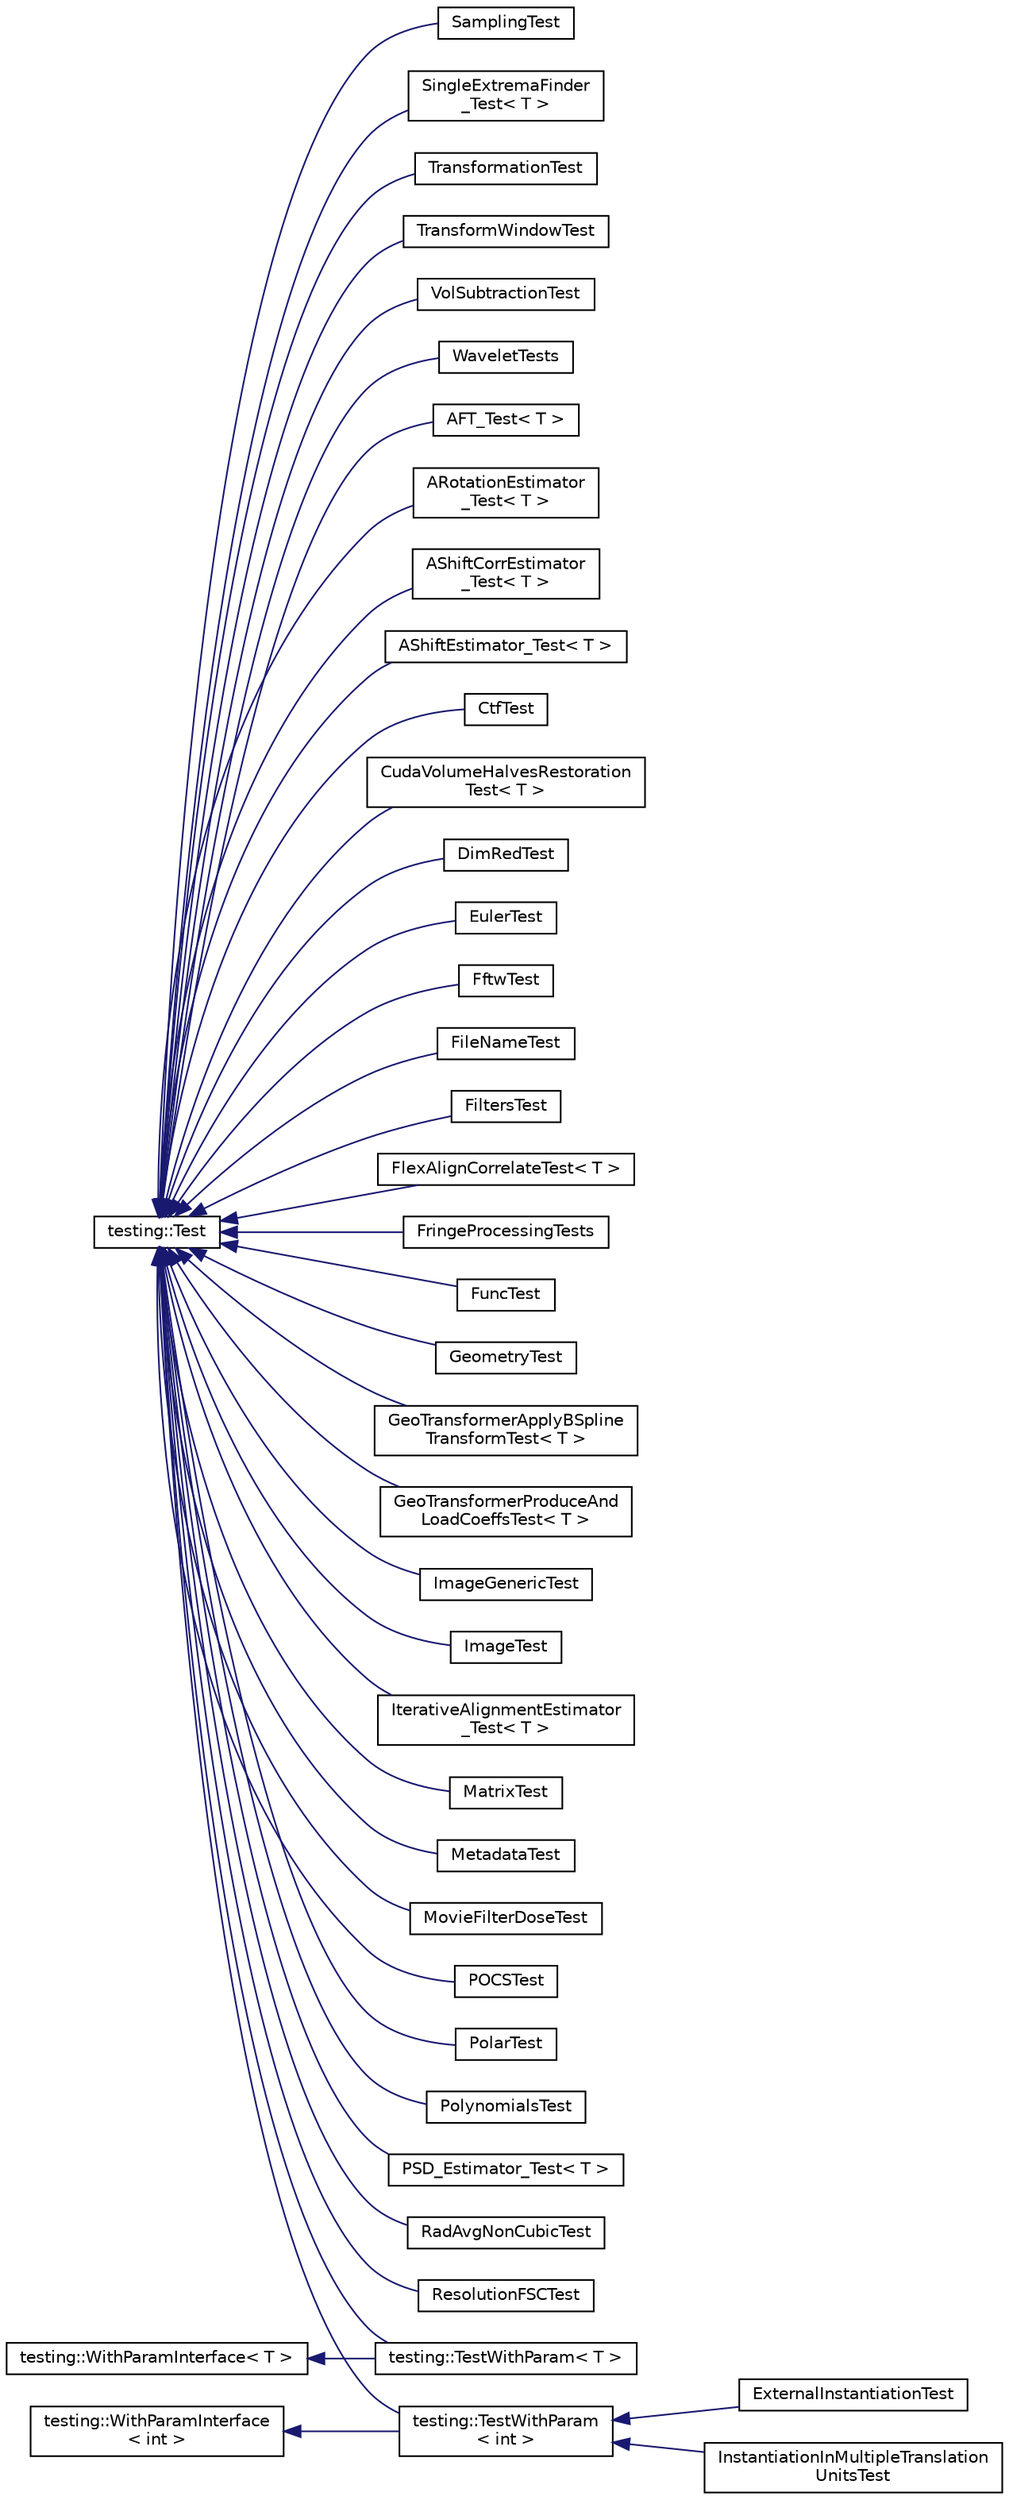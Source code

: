 digraph "Graphical Class Hierarchy"
{
  edge [fontname="Helvetica",fontsize="10",labelfontname="Helvetica",labelfontsize="10"];
  node [fontname="Helvetica",fontsize="10",shape=record];
  rankdir="LR";
  Node414 [label="testing::Test",height=0.2,width=0.4,color="black", fillcolor="white", style="filled",URL="$classtesting_1_1Test.html"];
  Node414 -> Node415 [dir="back",color="midnightblue",fontsize="10",style="solid",fontname="Helvetica"];
  Node415 [label="AFT_Test\< T \>",height=0.2,width=0.4,color="black", fillcolor="white", style="filled",URL="$classAFT__Test.html"];
  Node414 -> Node416 [dir="back",color="midnightblue",fontsize="10",style="solid",fontname="Helvetica"];
  Node416 [label="ARotationEstimator\l_Test\< T \>",height=0.2,width=0.4,color="black", fillcolor="white", style="filled",URL="$classARotationEstimator__Test.html"];
  Node414 -> Node417 [dir="back",color="midnightblue",fontsize="10",style="solid",fontname="Helvetica"];
  Node417 [label="AShiftCorrEstimator\l_Test\< T \>",height=0.2,width=0.4,color="black", fillcolor="white", style="filled",URL="$classAShiftCorrEstimator__Test.html"];
  Node414 -> Node418 [dir="back",color="midnightblue",fontsize="10",style="solid",fontname="Helvetica"];
  Node418 [label="AShiftEstimator_Test\< T \>",height=0.2,width=0.4,color="black", fillcolor="white", style="filled",URL="$classAShiftEstimator__Test.html"];
  Node414 -> Node419 [dir="back",color="midnightblue",fontsize="10",style="solid",fontname="Helvetica"];
  Node419 [label="CtfTest",height=0.2,width=0.4,color="black", fillcolor="white", style="filled",URL="$classCtfTest.html"];
  Node414 -> Node420 [dir="back",color="midnightblue",fontsize="10",style="solid",fontname="Helvetica"];
  Node420 [label="CudaVolumeHalvesRestoration\lTest\< T \>",height=0.2,width=0.4,color="black", fillcolor="white", style="filled",URL="$classCudaVolumeHalvesRestorationTest.html"];
  Node414 -> Node421 [dir="back",color="midnightblue",fontsize="10",style="solid",fontname="Helvetica"];
  Node421 [label="DimRedTest",height=0.2,width=0.4,color="black", fillcolor="white", style="filled",URL="$classDimRedTest.html"];
  Node414 -> Node422 [dir="back",color="midnightblue",fontsize="10",style="solid",fontname="Helvetica"];
  Node422 [label="EulerTest",height=0.2,width=0.4,color="black", fillcolor="white", style="filled",URL="$classEulerTest.html"];
  Node414 -> Node423 [dir="back",color="midnightblue",fontsize="10",style="solid",fontname="Helvetica"];
  Node423 [label="FftwTest",height=0.2,width=0.4,color="black", fillcolor="white", style="filled",URL="$classFftwTest.html"];
  Node414 -> Node424 [dir="back",color="midnightblue",fontsize="10",style="solid",fontname="Helvetica"];
  Node424 [label="FileNameTest",height=0.2,width=0.4,color="black", fillcolor="white", style="filled",URL="$classFileNameTest.html"];
  Node414 -> Node425 [dir="back",color="midnightblue",fontsize="10",style="solid",fontname="Helvetica"];
  Node425 [label="FiltersTest",height=0.2,width=0.4,color="black", fillcolor="white", style="filled",URL="$classFiltersTest.html"];
  Node414 -> Node426 [dir="back",color="midnightblue",fontsize="10",style="solid",fontname="Helvetica"];
  Node426 [label="FlexAlignCorrelateTest\< T \>",height=0.2,width=0.4,color="black", fillcolor="white", style="filled",URL="$classFlexAlignCorrelateTest.html"];
  Node414 -> Node427 [dir="back",color="midnightblue",fontsize="10",style="solid",fontname="Helvetica"];
  Node427 [label="FringeProcessingTests",height=0.2,width=0.4,color="black", fillcolor="white", style="filled",URL="$classFringeProcessingTests.html"];
  Node414 -> Node428 [dir="back",color="midnightblue",fontsize="10",style="solid",fontname="Helvetica"];
  Node428 [label="FuncTest",height=0.2,width=0.4,color="black", fillcolor="white", style="filled",URL="$classFuncTest.html"];
  Node414 -> Node429 [dir="back",color="midnightblue",fontsize="10",style="solid",fontname="Helvetica"];
  Node429 [label="GeometryTest",height=0.2,width=0.4,color="black", fillcolor="white", style="filled",URL="$classGeometryTest.html"];
  Node414 -> Node430 [dir="back",color="midnightblue",fontsize="10",style="solid",fontname="Helvetica"];
  Node430 [label="GeoTransformerApplyBSpline\lTransformTest\< T \>",height=0.2,width=0.4,color="black", fillcolor="white", style="filled",URL="$classGeoTransformerApplyBSplineTransformTest.html"];
  Node414 -> Node431 [dir="back",color="midnightblue",fontsize="10",style="solid",fontname="Helvetica"];
  Node431 [label="GeoTransformerProduceAnd\lLoadCoeffsTest\< T \>",height=0.2,width=0.4,color="black", fillcolor="white", style="filled",URL="$classGeoTransformerProduceAndLoadCoeffsTest.html"];
  Node414 -> Node432 [dir="back",color="midnightblue",fontsize="10",style="solid",fontname="Helvetica"];
  Node432 [label="ImageGenericTest",height=0.2,width=0.4,color="black", fillcolor="white", style="filled",URL="$classImageGenericTest.html"];
  Node414 -> Node433 [dir="back",color="midnightblue",fontsize="10",style="solid",fontname="Helvetica"];
  Node433 [label="ImageTest",height=0.2,width=0.4,color="black", fillcolor="white", style="filled",URL="$classImageTest.html"];
  Node414 -> Node434 [dir="back",color="midnightblue",fontsize="10",style="solid",fontname="Helvetica"];
  Node434 [label="IterativeAlignmentEstimator\l_Test\< T \>",height=0.2,width=0.4,color="black", fillcolor="white", style="filled",URL="$classIterativeAlignmentEstimator__Test.html"];
  Node414 -> Node435 [dir="back",color="midnightblue",fontsize="10",style="solid",fontname="Helvetica"];
  Node435 [label="MatrixTest",height=0.2,width=0.4,color="black", fillcolor="white", style="filled",URL="$classMatrixTest.html"];
  Node414 -> Node436 [dir="back",color="midnightblue",fontsize="10",style="solid",fontname="Helvetica"];
  Node436 [label="MetadataTest",height=0.2,width=0.4,color="black", fillcolor="white", style="filled",URL="$classMetadataTest.html"];
  Node414 -> Node437 [dir="back",color="midnightblue",fontsize="10",style="solid",fontname="Helvetica"];
  Node437 [label="MovieFilterDoseTest",height=0.2,width=0.4,color="black", fillcolor="white", style="filled",URL="$classMovieFilterDoseTest.html"];
  Node414 -> Node438 [dir="back",color="midnightblue",fontsize="10",style="solid",fontname="Helvetica"];
  Node438 [label="POCSTest",height=0.2,width=0.4,color="black", fillcolor="white", style="filled",URL="$classPOCSTest.html"];
  Node414 -> Node439 [dir="back",color="midnightblue",fontsize="10",style="solid",fontname="Helvetica"];
  Node439 [label="PolarTest",height=0.2,width=0.4,color="black", fillcolor="white", style="filled",URL="$classPolarTest.html"];
  Node414 -> Node440 [dir="back",color="midnightblue",fontsize="10",style="solid",fontname="Helvetica"];
  Node440 [label="PolynomialsTest",height=0.2,width=0.4,color="black", fillcolor="white", style="filled",URL="$classPolynomialsTest.html"];
  Node414 -> Node441 [dir="back",color="midnightblue",fontsize="10",style="solid",fontname="Helvetica"];
  Node441 [label="PSD_Estimator_Test\< T \>",height=0.2,width=0.4,color="black", fillcolor="white", style="filled",URL="$classPSD__Estimator__Test.html"];
  Node414 -> Node442 [dir="back",color="midnightblue",fontsize="10",style="solid",fontname="Helvetica"];
  Node442 [label="RadAvgNonCubicTest",height=0.2,width=0.4,color="black", fillcolor="white", style="filled",URL="$classRadAvgNonCubicTest.html"];
  Node414 -> Node443 [dir="back",color="midnightblue",fontsize="10",style="solid",fontname="Helvetica"];
  Node443 [label="ResolutionFSCTest",height=0.2,width=0.4,color="black", fillcolor="white", style="filled",URL="$classResolutionFSCTest.html"];
  Node414 -> Node444 [dir="back",color="midnightblue",fontsize="10",style="solid",fontname="Helvetica"];
  Node444 [label="SamplingTest",height=0.2,width=0.4,color="black", fillcolor="white", style="filled",URL="$classSamplingTest.html"];
  Node414 -> Node445 [dir="back",color="midnightblue",fontsize="10",style="solid",fontname="Helvetica"];
  Node445 [label="SingleExtremaFinder\l_Test\< T \>",height=0.2,width=0.4,color="black", fillcolor="white", style="filled",URL="$classSingleExtremaFinder__Test.html"];
  Node414 -> Node301 [dir="back",color="midnightblue",fontsize="10",style="solid",fontname="Helvetica"];
  Node301 [label="testing::TestWithParam\< T \>",height=0.2,width=0.4,color="black", fillcolor="white", style="filled",URL="$classtesting_1_1TestWithParam.html"];
  Node414 -> Node1 [dir="back",color="midnightblue",fontsize="10",style="solid",fontname="Helvetica"];
  Node1 [label="testing::TestWithParam\l\< int \>",height=0.2,width=0.4,color="black", fillcolor="white", style="filled",URL="$classtesting_1_1TestWithParam.html"];
  Node1 -> Node2 [dir="back",color="midnightblue",fontsize="10",style="solid",fontname="Helvetica"];
  Node2 [label="ExternalInstantiationTest",height=0.2,width=0.4,color="black", fillcolor="white", style="filled",URL="$classExternalInstantiationTest.html"];
  Node1 -> Node3 [dir="back",color="midnightblue",fontsize="10",style="solid",fontname="Helvetica"];
  Node3 [label="InstantiationInMultipleTranslation\lUnitsTest",height=0.2,width=0.4,color="black", fillcolor="white", style="filled",URL="$classInstantiationInMultipleTranslationUnitsTest.html"];
  Node414 -> Node446 [dir="back",color="midnightblue",fontsize="10",style="solid",fontname="Helvetica"];
  Node446 [label="TransformationTest",height=0.2,width=0.4,color="black", fillcolor="white", style="filled",URL="$classTransformationTest.html"];
  Node414 -> Node447 [dir="back",color="midnightblue",fontsize="10",style="solid",fontname="Helvetica"];
  Node447 [label="TransformWindowTest",height=0.2,width=0.4,color="black", fillcolor="white", style="filled",URL="$classTransformWindowTest.html"];
  Node414 -> Node448 [dir="back",color="midnightblue",fontsize="10",style="solid",fontname="Helvetica"];
  Node448 [label="VolSubtractionTest",height=0.2,width=0.4,color="black", fillcolor="white", style="filled",URL="$classVolSubtractionTest.html"];
  Node414 -> Node449 [dir="back",color="midnightblue",fontsize="10",style="solid",fontname="Helvetica"];
  Node449 [label="WaveletTests",height=0.2,width=0.4,color="black", fillcolor="white", style="filled",URL="$classWaveletTests.html"];
  Node300 [label="testing::WithParamInterface\< T \>",height=0.2,width=0.4,color="black", fillcolor="white", style="filled",URL="$classtesting_1_1WithParamInterface.html"];
  Node300 -> Node301 [dir="back",color="midnightblue",fontsize="10",style="solid",fontname="Helvetica"];
  Node0 [label="testing::WithParamInterface\l\< int \>",height=0.2,width=0.4,color="black", fillcolor="white", style="filled",URL="$classtesting_1_1WithParamInterface.html"];
  Node0 -> Node1 [dir="back",color="midnightblue",fontsize="10",style="solid",fontname="Helvetica"];
}
